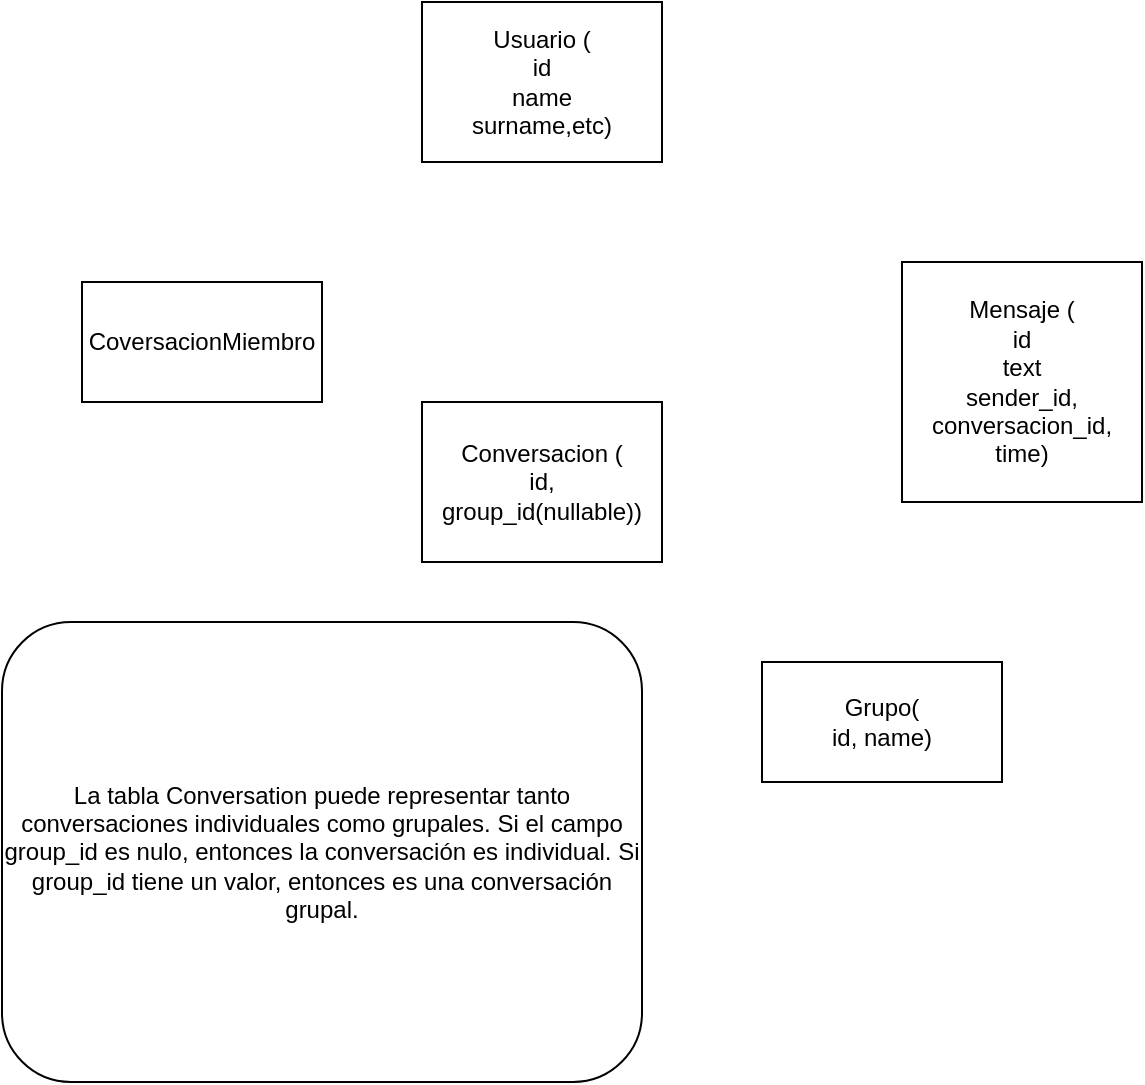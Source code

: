 <mxfile>
    <diagram id="ssCV9Bg5jX4ErGwRnBpl" name="Page-1">
        <mxGraphModel dx="555" dy="649" grid="1" gridSize="10" guides="1" tooltips="1" connect="1" arrows="1" fold="1" page="1" pageScale="1" pageWidth="850" pageHeight="1100" math="0" shadow="0">
            <root>
                <mxCell id="0"/>
                <mxCell id="1" parent="0"/>
                <mxCell id="2" value="Usuario (&lt;br&gt;id&lt;br&gt;name&lt;br&gt;surname,etc)" style="rounded=0;whiteSpace=wrap;html=1;" vertex="1" parent="1">
                    <mxGeometry x="260" y="240" width="120" height="80" as="geometry"/>
                </mxCell>
                <mxCell id="3" value="Conversacion (&lt;br&gt;id,&lt;br&gt;group_id(nullable))" style="rounded=0;whiteSpace=wrap;html=1;" vertex="1" parent="1">
                    <mxGeometry x="260" y="440" width="120" height="80" as="geometry"/>
                </mxCell>
                <mxCell id="7" value="CoversacionMiembro" style="rounded=0;whiteSpace=wrap;html=1;" vertex="1" parent="1">
                    <mxGeometry x="90" y="380" width="120" height="60" as="geometry"/>
                </mxCell>
                <mxCell id="11" value="Mensaje (&lt;br&gt;id&lt;br&gt;text&lt;br&gt;sender_id,&lt;br&gt;conversacion_id,&lt;br&gt;time)" style="whiteSpace=wrap;html=1;" vertex="1" parent="1">
                    <mxGeometry x="500" y="370" width="120" height="120" as="geometry"/>
                </mxCell>
                <mxCell id="12" value="Grupo(&lt;br&gt;id, name)" style="whiteSpace=wrap;html=1;" vertex="1" parent="1">
                    <mxGeometry x="430" y="570" width="120" height="60" as="geometry"/>
                </mxCell>
                <mxCell id="14" value="La tabla Conversation puede representar tanto conversaciones individuales como grupales. Si el campo group_id es nulo, entonces la conversación es individual. Si group_id tiene un valor, entonces es una conversación grupal." style="rounded=1;whiteSpace=wrap;html=1;" vertex="1" parent="1">
                    <mxGeometry x="50" y="550" width="320" height="230" as="geometry"/>
                </mxCell>
            </root>
        </mxGraphModel>
    </diagram>
</mxfile>